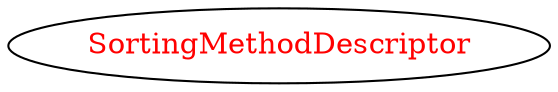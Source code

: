 digraph dependencyGraph {
 concentrate=true;
 ranksep="2.0";
 rankdir="LR"; 
 splines="ortho";
"SortingMethodDescriptor" [fontcolor="red"];
}